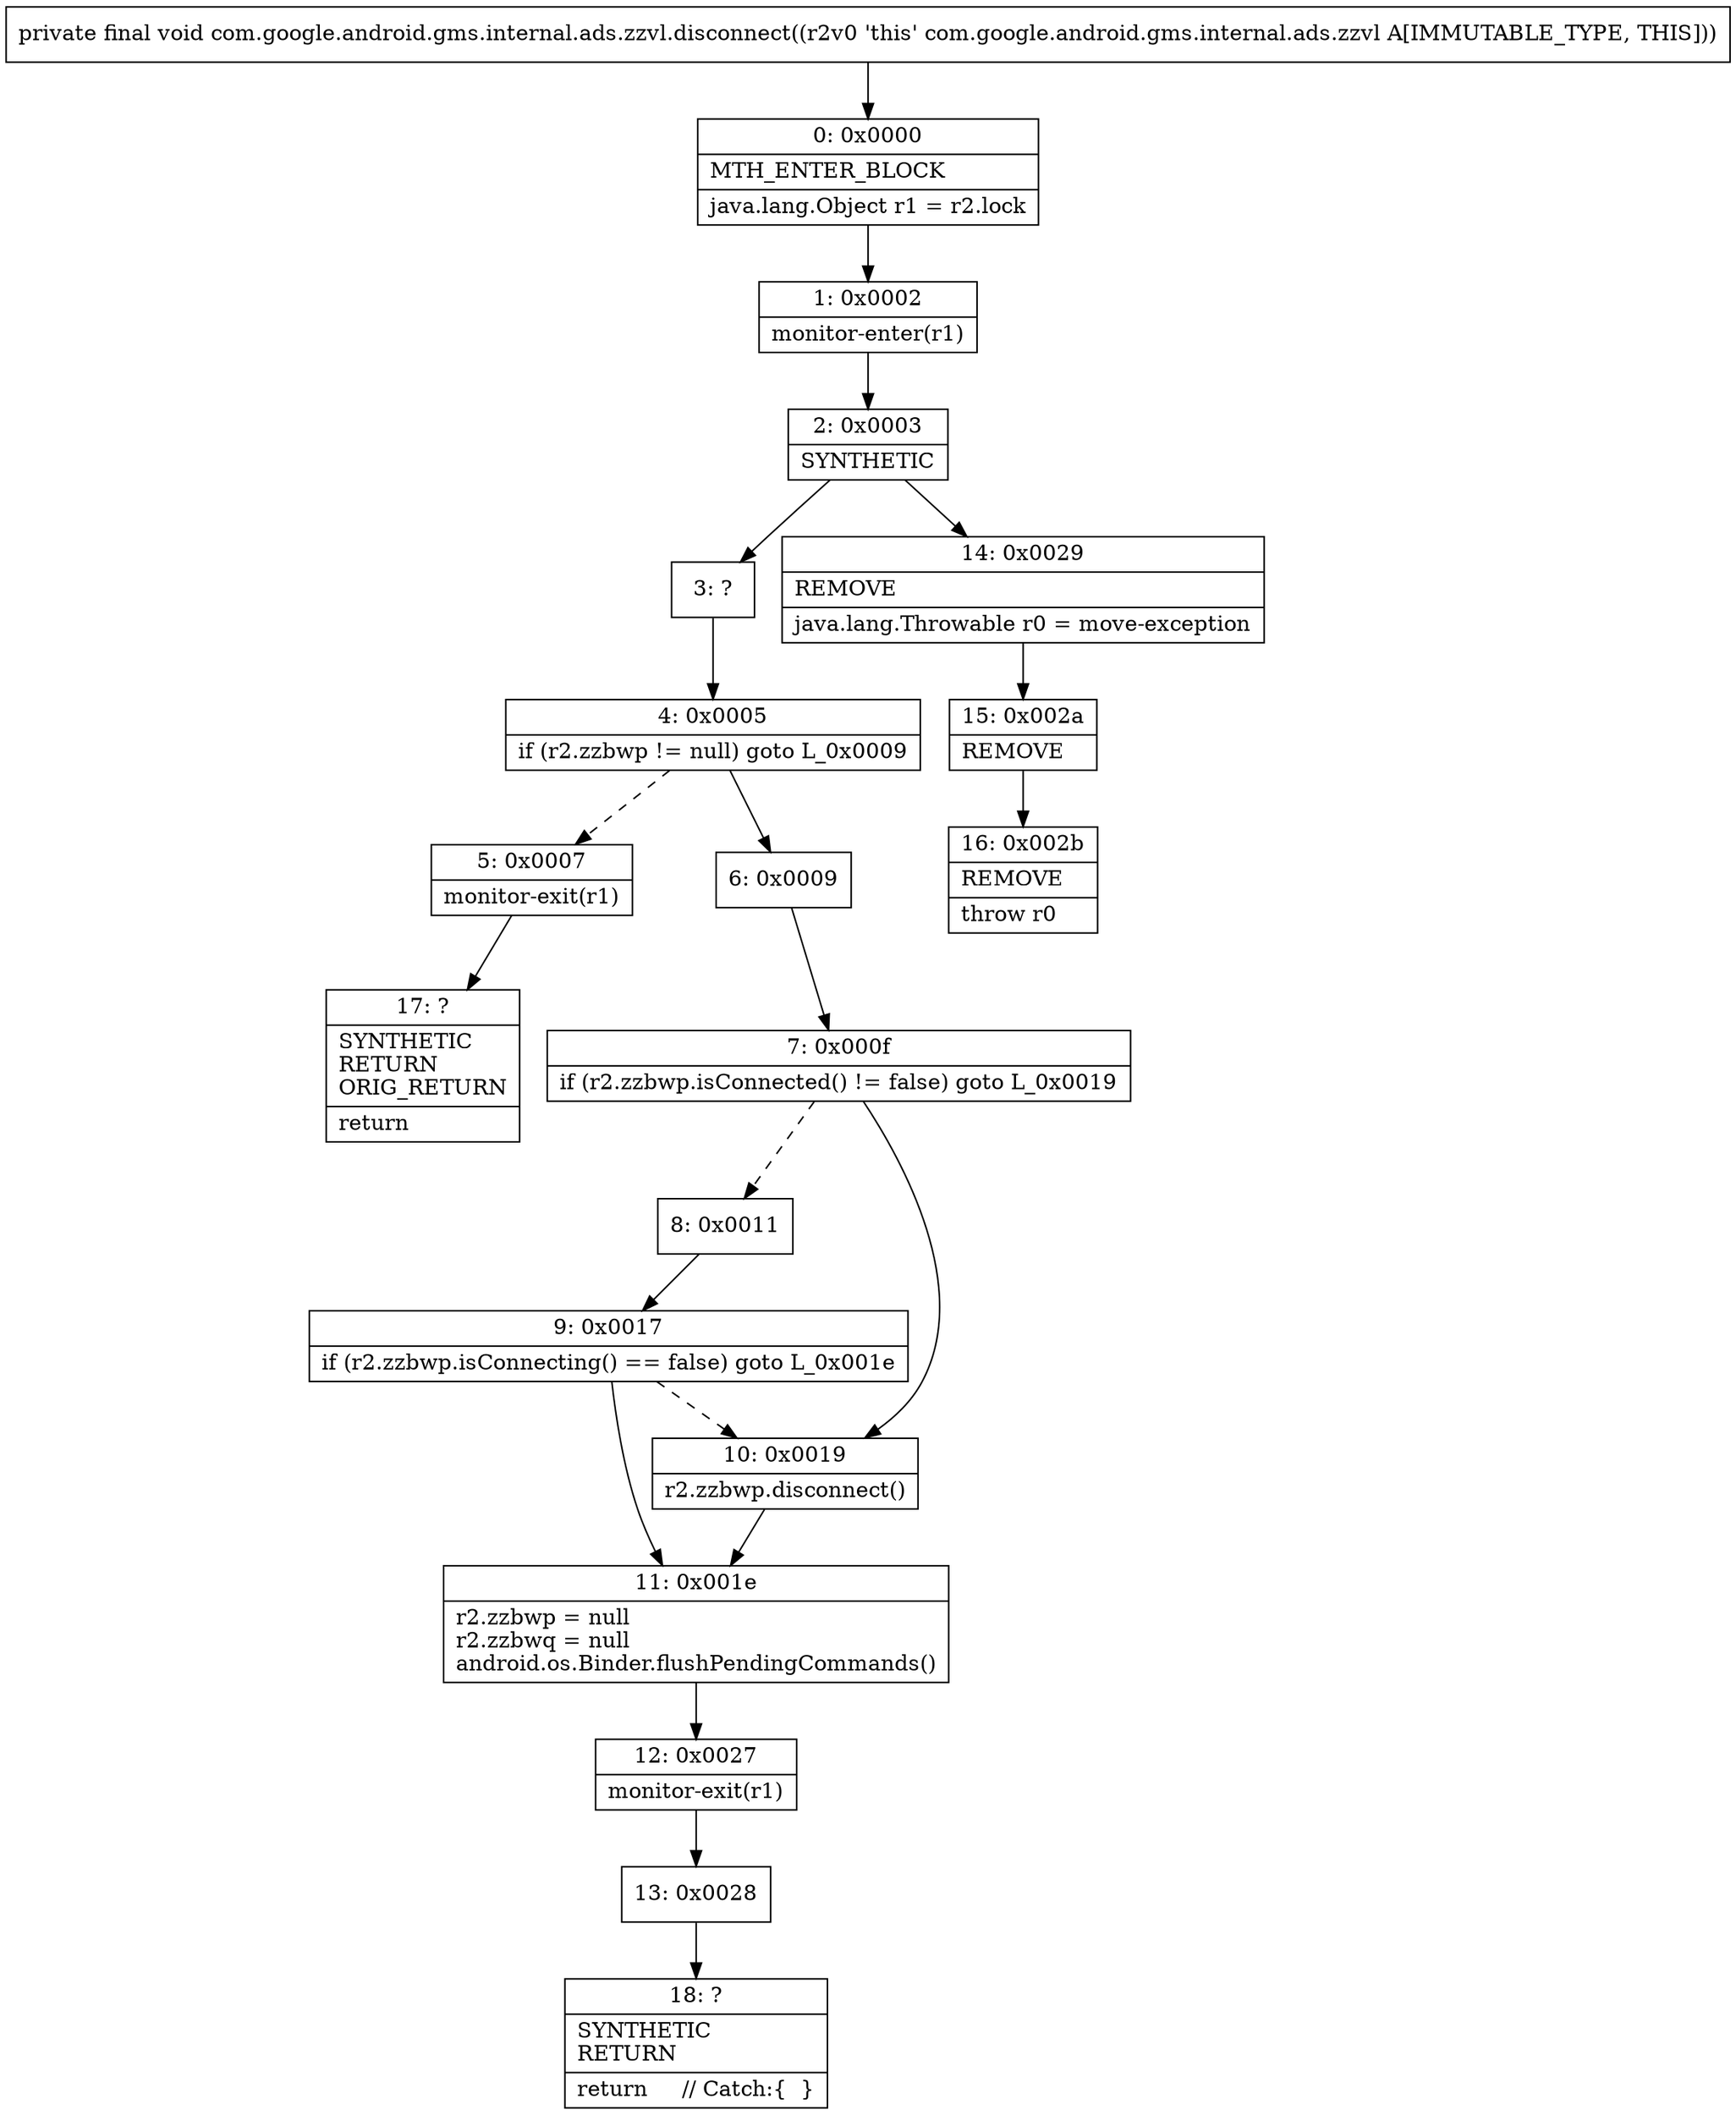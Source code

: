 digraph "CFG forcom.google.android.gms.internal.ads.zzvl.disconnect()V" {
Node_0 [shape=record,label="{0\:\ 0x0000|MTH_ENTER_BLOCK\l|java.lang.Object r1 = r2.lock\l}"];
Node_1 [shape=record,label="{1\:\ 0x0002|monitor\-enter(r1)\l}"];
Node_2 [shape=record,label="{2\:\ 0x0003|SYNTHETIC\l}"];
Node_3 [shape=record,label="{3\:\ ?}"];
Node_4 [shape=record,label="{4\:\ 0x0005|if (r2.zzbwp != null) goto L_0x0009\l}"];
Node_5 [shape=record,label="{5\:\ 0x0007|monitor\-exit(r1)\l}"];
Node_6 [shape=record,label="{6\:\ 0x0009}"];
Node_7 [shape=record,label="{7\:\ 0x000f|if (r2.zzbwp.isConnected() != false) goto L_0x0019\l}"];
Node_8 [shape=record,label="{8\:\ 0x0011}"];
Node_9 [shape=record,label="{9\:\ 0x0017|if (r2.zzbwp.isConnecting() == false) goto L_0x001e\l}"];
Node_10 [shape=record,label="{10\:\ 0x0019|r2.zzbwp.disconnect()\l}"];
Node_11 [shape=record,label="{11\:\ 0x001e|r2.zzbwp = null\lr2.zzbwq = null\landroid.os.Binder.flushPendingCommands()\l}"];
Node_12 [shape=record,label="{12\:\ 0x0027|monitor\-exit(r1)\l}"];
Node_13 [shape=record,label="{13\:\ 0x0028}"];
Node_14 [shape=record,label="{14\:\ 0x0029|REMOVE\l|java.lang.Throwable r0 = move\-exception\l}"];
Node_15 [shape=record,label="{15\:\ 0x002a|REMOVE\l}"];
Node_16 [shape=record,label="{16\:\ 0x002b|REMOVE\l|throw r0\l}"];
Node_17 [shape=record,label="{17\:\ ?|SYNTHETIC\lRETURN\lORIG_RETURN\l|return\l}"];
Node_18 [shape=record,label="{18\:\ ?|SYNTHETIC\lRETURN\l|return     \/\/ Catch:\{  \}\l}"];
MethodNode[shape=record,label="{private final void com.google.android.gms.internal.ads.zzvl.disconnect((r2v0 'this' com.google.android.gms.internal.ads.zzvl A[IMMUTABLE_TYPE, THIS])) }"];
MethodNode -> Node_0;
Node_0 -> Node_1;
Node_1 -> Node_2;
Node_2 -> Node_3;
Node_2 -> Node_14;
Node_3 -> Node_4;
Node_4 -> Node_5[style=dashed];
Node_4 -> Node_6;
Node_5 -> Node_17;
Node_6 -> Node_7;
Node_7 -> Node_8[style=dashed];
Node_7 -> Node_10;
Node_8 -> Node_9;
Node_9 -> Node_10[style=dashed];
Node_9 -> Node_11;
Node_10 -> Node_11;
Node_11 -> Node_12;
Node_12 -> Node_13;
Node_13 -> Node_18;
Node_14 -> Node_15;
Node_15 -> Node_16;
}

